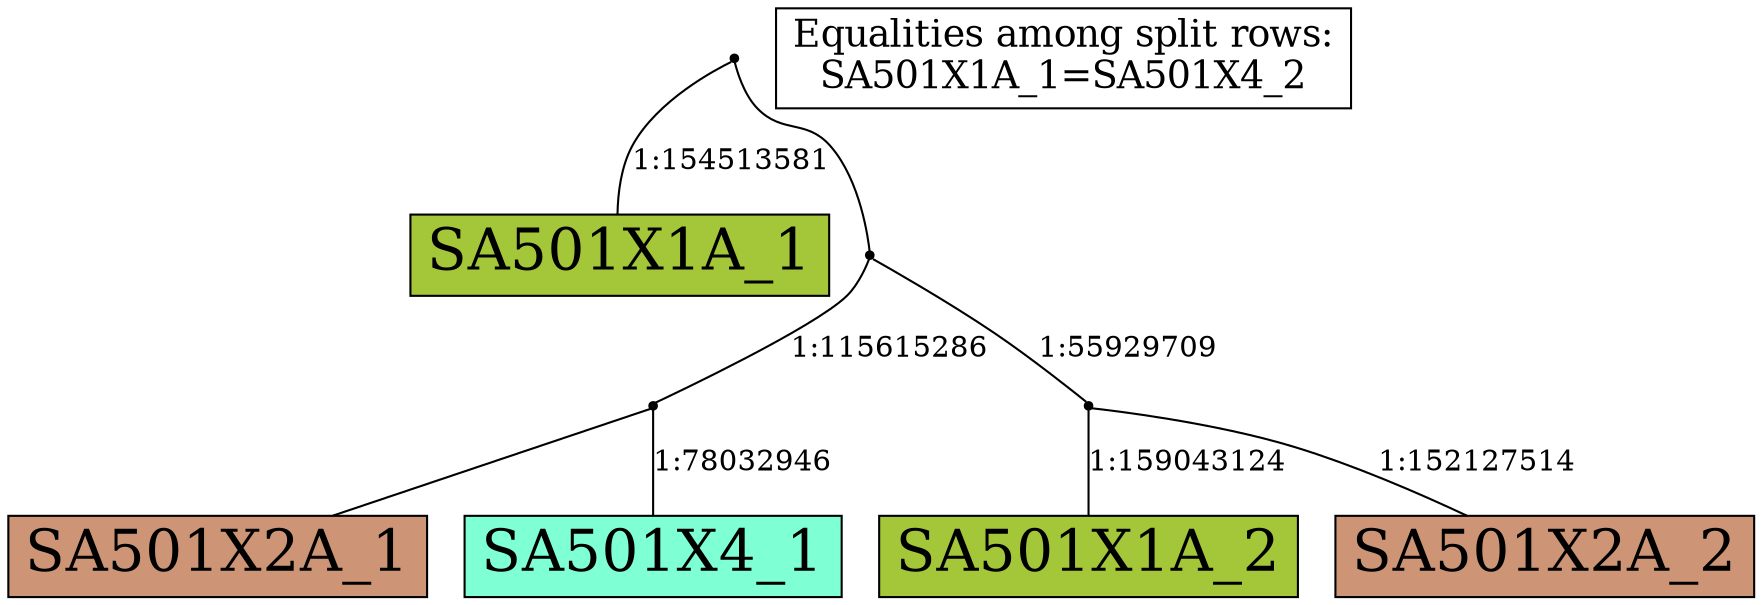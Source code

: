 digraph {
SA501X1A_1[label="SA501X1A_1",shape=box,style=filled,fontsize=28,fillcolor="#a4c639"];
SA501X1A_2[label="SA501X1A_2",shape=box,style=filled,fontsize=28,fillcolor="#a4c639"];
SA501X2A_1[label="SA501X2A_1",shape=box,style=filled,fontsize=28,fillcolor="#cd9575"];
SA501X2A_2[label="SA501X2A_2",shape=box,style=filled,fontsize=28,fillcolor="#cd9575"];
SA501X4_1[label="SA501X4_1",shape=box,style=filled,fontsize=28,fillcolor="#7fffd4"];
legend[label="Equalities among split rows:
SA501X1A_1=SA501X4_2
",shape=box,fontsize=18];
Int1[shape=point,style=filled,fillcolor=black,label=""];
Int1 -> SA501X2A_1[arrowhead=none, label=""];
Int1 -> SA501X4_1[arrowhead=none, label="1:78032946"];
Int2[shape=point,style=filled,fillcolor=black,label=""];
Int2 -> SA501X1A_2[arrowhead=none, label="1:159043124"];
Int2 -> SA501X2A_2[arrowhead=none, label="1:152127514"];
Int3[shape=point,style=filled,fillcolor=black,label=""];
Int3 -> Int1[arrowhead=none, label="1:115615286"];
Int3 -> Int2[arrowhead=none, label="1:55929709"];
Int4[shape=point,style=filled,fillcolor=black,label=""];
Int4 -> SA501X1A_1[arrowhead=none, label="1:154513581"];
Int4 -> Int3[arrowhead=none, label=""];
}